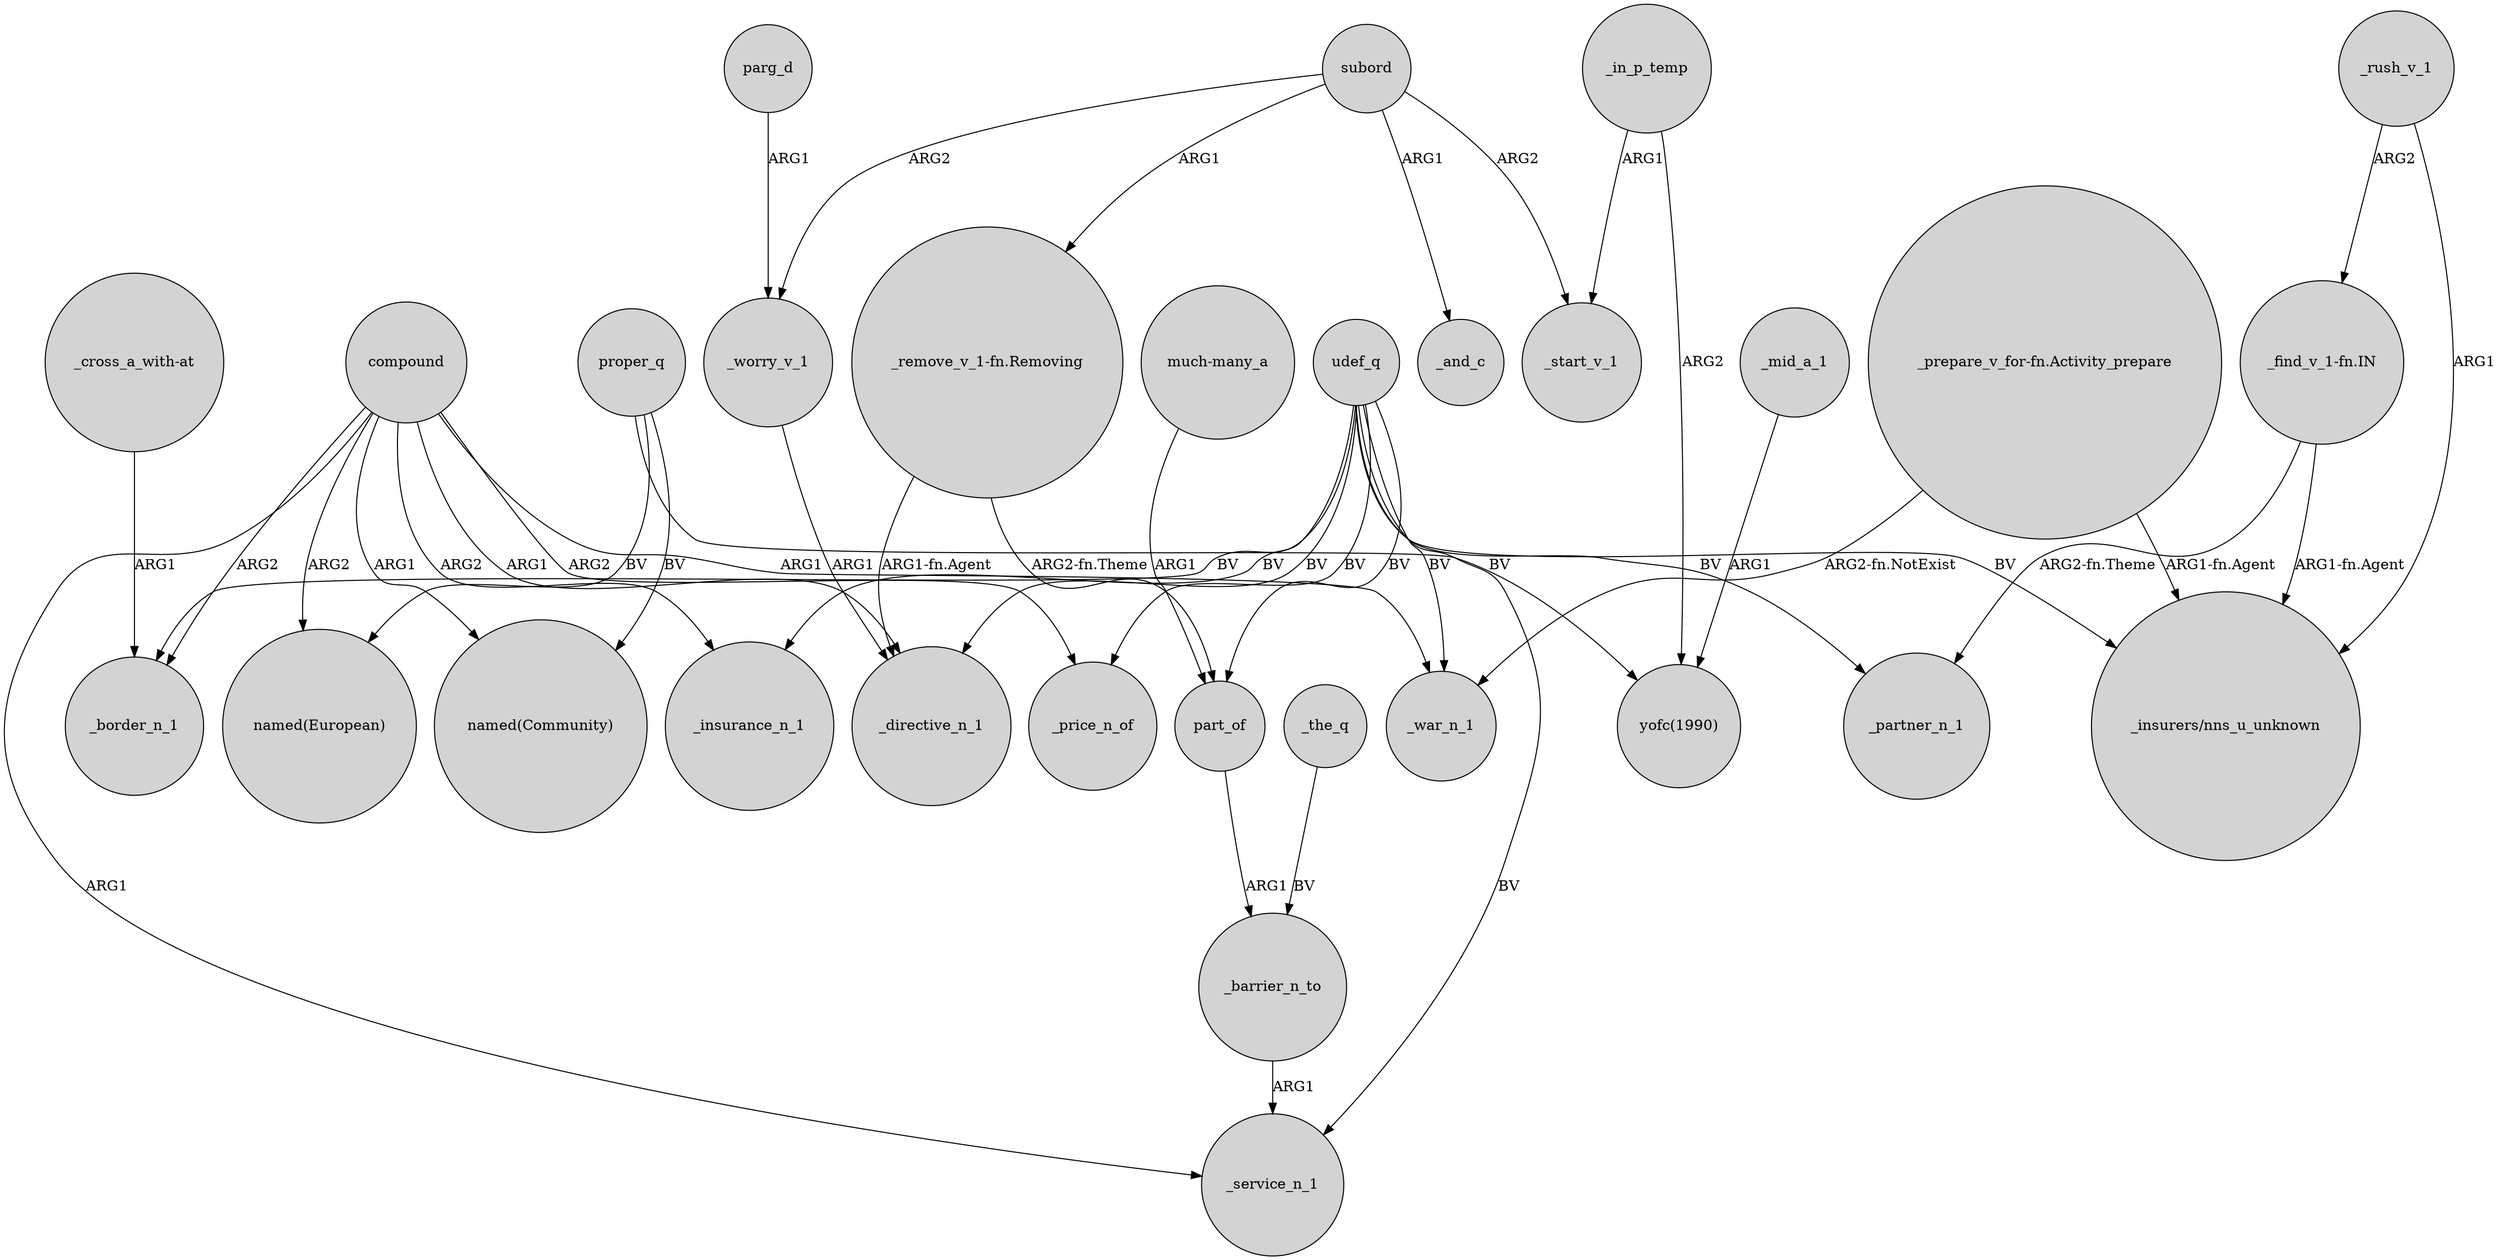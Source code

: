 digraph {
	node [shape=circle style=filled]
	udef_q -> _border_n_1 [label=BV]
	compound -> _price_n_of [label=ARG2]
	udef_q -> part_of [label=BV]
	udef_q -> _price_n_of [label=BV]
	compound -> _insurance_n_1 [label=ARG2]
	compound -> _directive_n_1 [label=ARG1]
	_rush_v_1 -> "_find_v_1-fn.IN" [label=ARG2]
	"_prepare_v_for-fn.Activity_prepare" -> "_insurers/nns_u_unknown" [label="ARG1-fn.Agent"]
	"much-many_a" -> part_of [label=ARG1]
	_barrier_n_to -> _service_n_1 [label=ARG1]
	udef_q -> _insurance_n_1 [label=BV]
	subord -> _worry_v_1 [label=ARG2]
	_mid_a_1 -> "yofc(1990)" [label=ARG1]
	"_remove_v_1-fn.Removing" -> part_of [label="ARG2-fn.Theme"]
	compound -> "named(Community)" [label=ARG1]
	compound -> _border_n_1 [label=ARG2]
	udef_q -> _partner_n_1 [label=BV]
	subord -> "_remove_v_1-fn.Removing" [label=ARG1]
	_in_p_temp -> "yofc(1990)" [label=ARG2]
	proper_q -> "yofc(1990)" [label=BV]
	compound -> _war_n_1 [label=ARG1]
	"_prepare_v_for-fn.Activity_prepare" -> _war_n_1 [label="ARG2-fn.NotExist"]
	"_cross_a_with-at" -> _border_n_1 [label=ARG1]
	subord -> _start_v_1 [label=ARG2]
	subord -> _and_c [label=ARG1]
	_the_q -> _barrier_n_to [label=BV]
	udef_q -> _service_n_1 [label=BV]
	parg_d -> _worry_v_1 [label=ARG1]
	_in_p_temp -> _start_v_1 [label=ARG1]
	"_find_v_1-fn.IN" -> "_insurers/nns_u_unknown" [label="ARG1-fn.Agent"]
	udef_q -> _war_n_1 [label=BV]
	"_remove_v_1-fn.Removing" -> _directive_n_1 [label="ARG1-fn.Agent"]
	_rush_v_1 -> "_insurers/nns_u_unknown" [label=ARG1]
	udef_q -> _directive_n_1 [label=BV]
	compound -> "named(European)" [label=ARG2]
	udef_q -> "_insurers/nns_u_unknown" [label=BV]
	compound -> _service_n_1 [label=ARG1]
	_worry_v_1 -> _directive_n_1 [label=ARG1]
	"_find_v_1-fn.IN" -> _partner_n_1 [label="ARG2-fn.Theme"]
	part_of -> _barrier_n_to [label=ARG1]
	proper_q -> "named(European)" [label=BV]
	proper_q -> "named(Community)" [label=BV]
}
